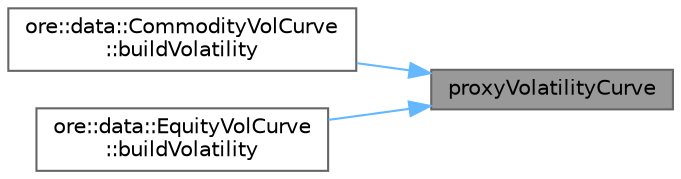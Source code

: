 digraph "proxyVolatilityCurve"
{
 // INTERACTIVE_SVG=YES
 // LATEX_PDF_SIZE
  bgcolor="transparent";
  edge [fontname=Helvetica,fontsize=10,labelfontname=Helvetica,labelfontsize=10];
  node [fontname=Helvetica,fontsize=10,shape=box,height=0.2,width=0.4];
  rankdir="RL";
  Node1 [label="proxyVolatilityCurve",height=0.2,width=0.4,color="gray40", fillcolor="grey60", style="filled", fontcolor="black",tooltip=" "];
  Node1 -> Node2 [dir="back",color="steelblue1",style="solid"];
  Node2 [label="ore::data::CommodityVolCurve\l::buildVolatility",height=0.2,width=0.4,color="grey40", fillcolor="white", style="filled",URL="$classore_1_1data_1_1_commodity_vol_curve.html#a965effd768a291db2382b3b484ddba31",tooltip="Build a volatility surface as a proxy from another volatility surface."];
  Node1 -> Node3 [dir="back",color="steelblue1",style="solid"];
  Node3 [label="ore::data::EquityVolCurve\l::buildVolatility",height=0.2,width=0.4,color="grey40", fillcolor="white", style="filled",URL="$classore_1_1data_1_1_equity_vol_curve.html#a9e2adae2ac097879c015400d00d3b282",tooltip="Build a volatility surface as a proxy from another volatility surface."];
}
